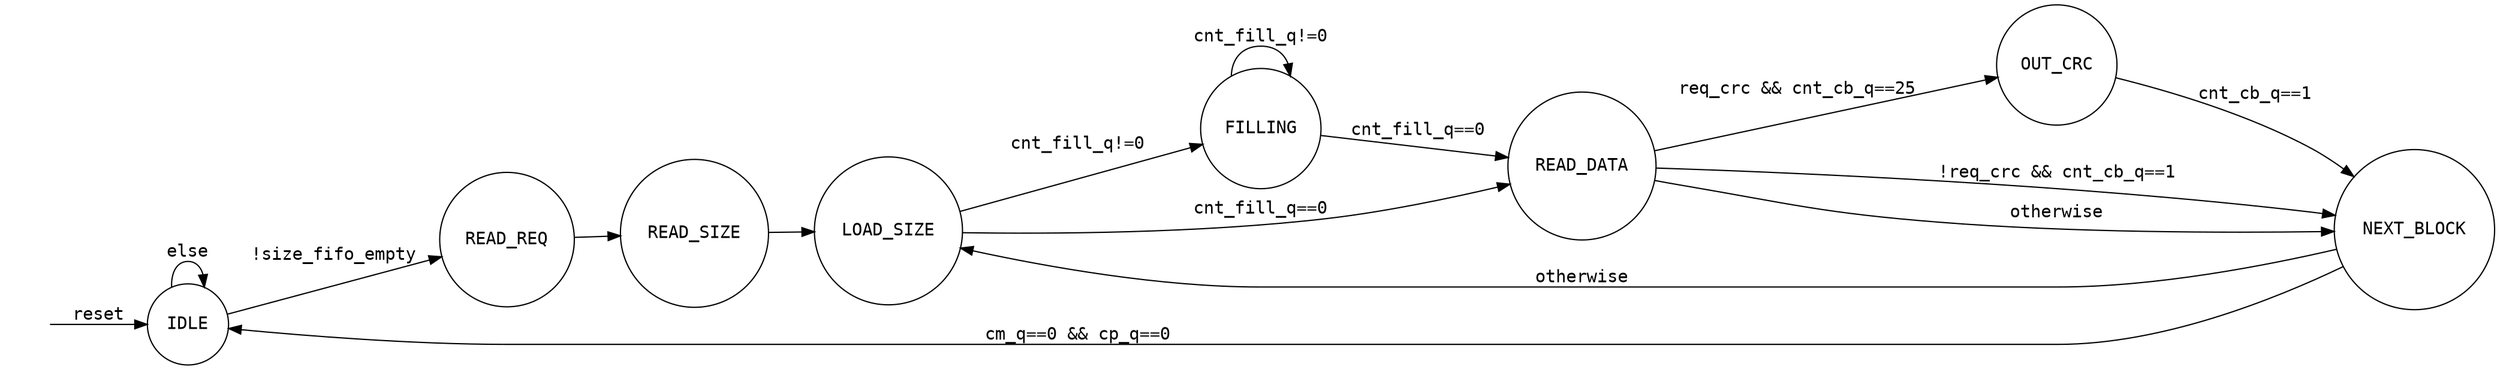 digraph fsm{
    rankdir = LR;
    graph [fontname = "Consolas", fontsize=14];
    node [fontname = "Consolas", fontsize=14];
    edge [fontname = "Consolas", fontsize=14];
    node [shape=circle];
    ""[color=white]
    ""-> "IDLE" [label="reset"]
    "IDLE"   -> "IDLE"          [label="else"]
    "IDLE"   -> "READ_REQ"      [label="!size_fifo_empty"]
    "READ_REQ"  -> "READ_SIZE"
    "READ_SIZE" -> "LOAD_SIZE"
    "LOAD_SIZE" -> "FILLING"    [label="cnt_fill_q!=0"]
    "LOAD_SIZE" -> "READ_DATA"  [label="cnt_fill_q==0"]  
    "FILLING"   -> "FILLING"    [label="cnt_fill_q!=0"]
    "FILLING"   -> "READ_DATA"  [label="cnt_fill_q==0"]
    "READ_DATA" -> "OUT_CRC"    [label="req_crc && cnt_cb_q==25"]
    "OUT_CRC"   -> "NEXT_BLOCK" [label="cnt_cb_q==1"]
    "READ_DATA" -> "NEXT_BLOCK" [label="!req_crc && cnt_cb_q==1"]
    "READ_DATA" -> "NEXT_BLOCK" [label="otherwise"]
    "NEXT_BLOCK"-> "IDLE"       [label="cm_q==0 && cp_q==0"]
    "NEXT_BLOCK"-> "LOAD_SIZE"  [label="otherwise"]
}
